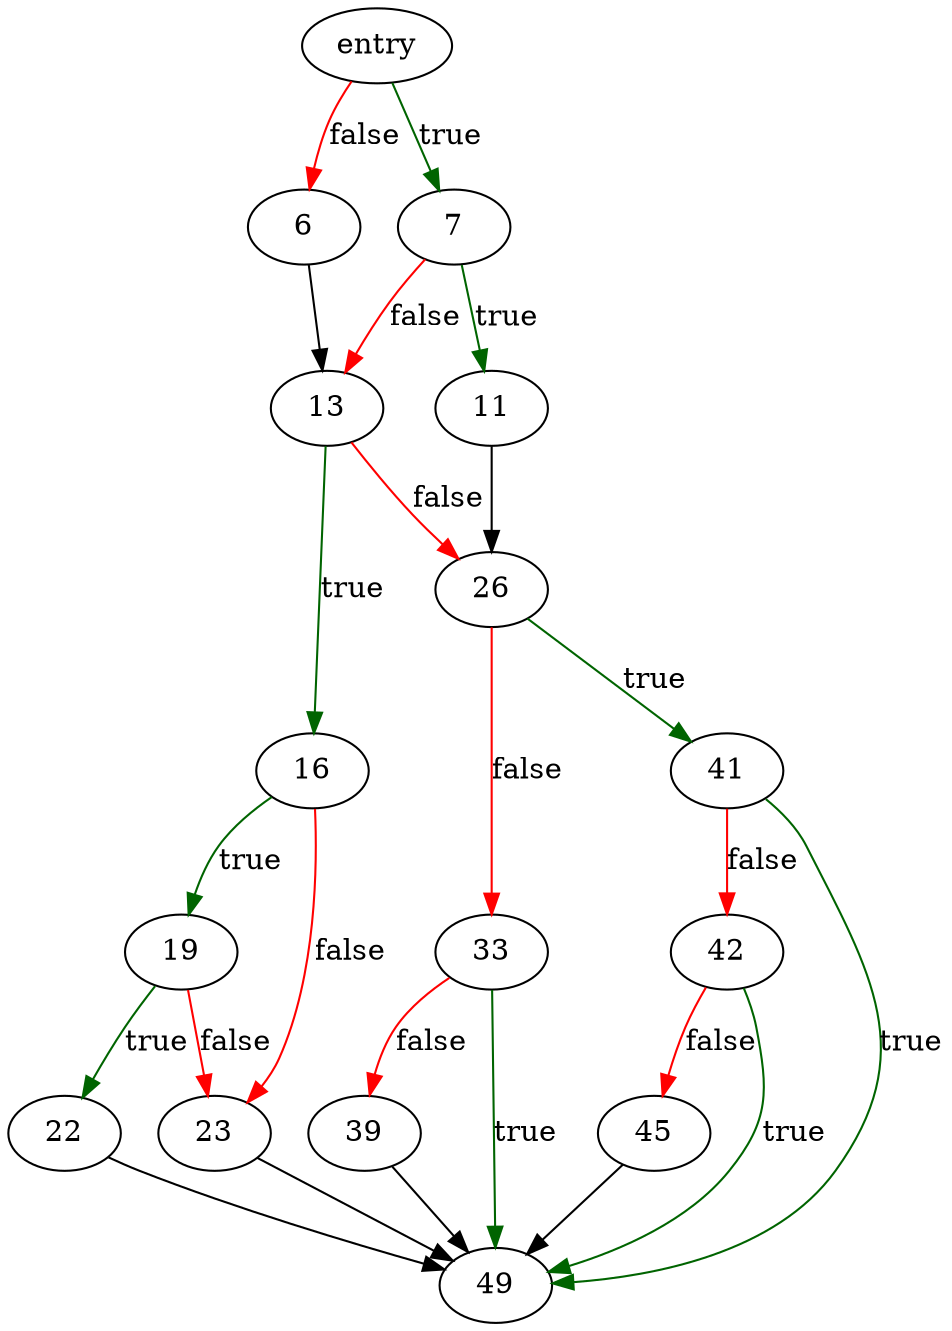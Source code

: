 digraph "digest_file" {
	// Node definitions.
	3 [label=entry];
	6;
	7;
	11;
	13;
	16;
	19;
	22;
	23;
	26;
	33;
	39;
	41;
	42;
	45;
	49;

	// Edge definitions.
	3 -> 6 [
		color=red
		label=false
	];
	3 -> 7 [
		color=darkgreen
		label=true
	];
	6 -> 13;
	7 -> 11 [
		color=darkgreen
		label=true
	];
	7 -> 13 [
		color=red
		label=false
	];
	11 -> 26;
	13 -> 16 [
		color=darkgreen
		label=true
	];
	13 -> 26 [
		color=red
		label=false
	];
	16 -> 19 [
		color=darkgreen
		label=true
	];
	16 -> 23 [
		color=red
		label=false
	];
	19 -> 22 [
		color=darkgreen
		label=true
	];
	19 -> 23 [
		color=red
		label=false
	];
	22 -> 49;
	23 -> 49;
	26 -> 33 [
		color=red
		label=false
	];
	26 -> 41 [
		color=darkgreen
		label=true
	];
	33 -> 39 [
		color=red
		label=false
	];
	33 -> 49 [
		color=darkgreen
		label=true
	];
	39 -> 49;
	41 -> 42 [
		color=red
		label=false
	];
	41 -> 49 [
		color=darkgreen
		label=true
	];
	42 -> 45 [
		color=red
		label=false
	];
	42 -> 49 [
		color=darkgreen
		label=true
	];
	45 -> 49;
}